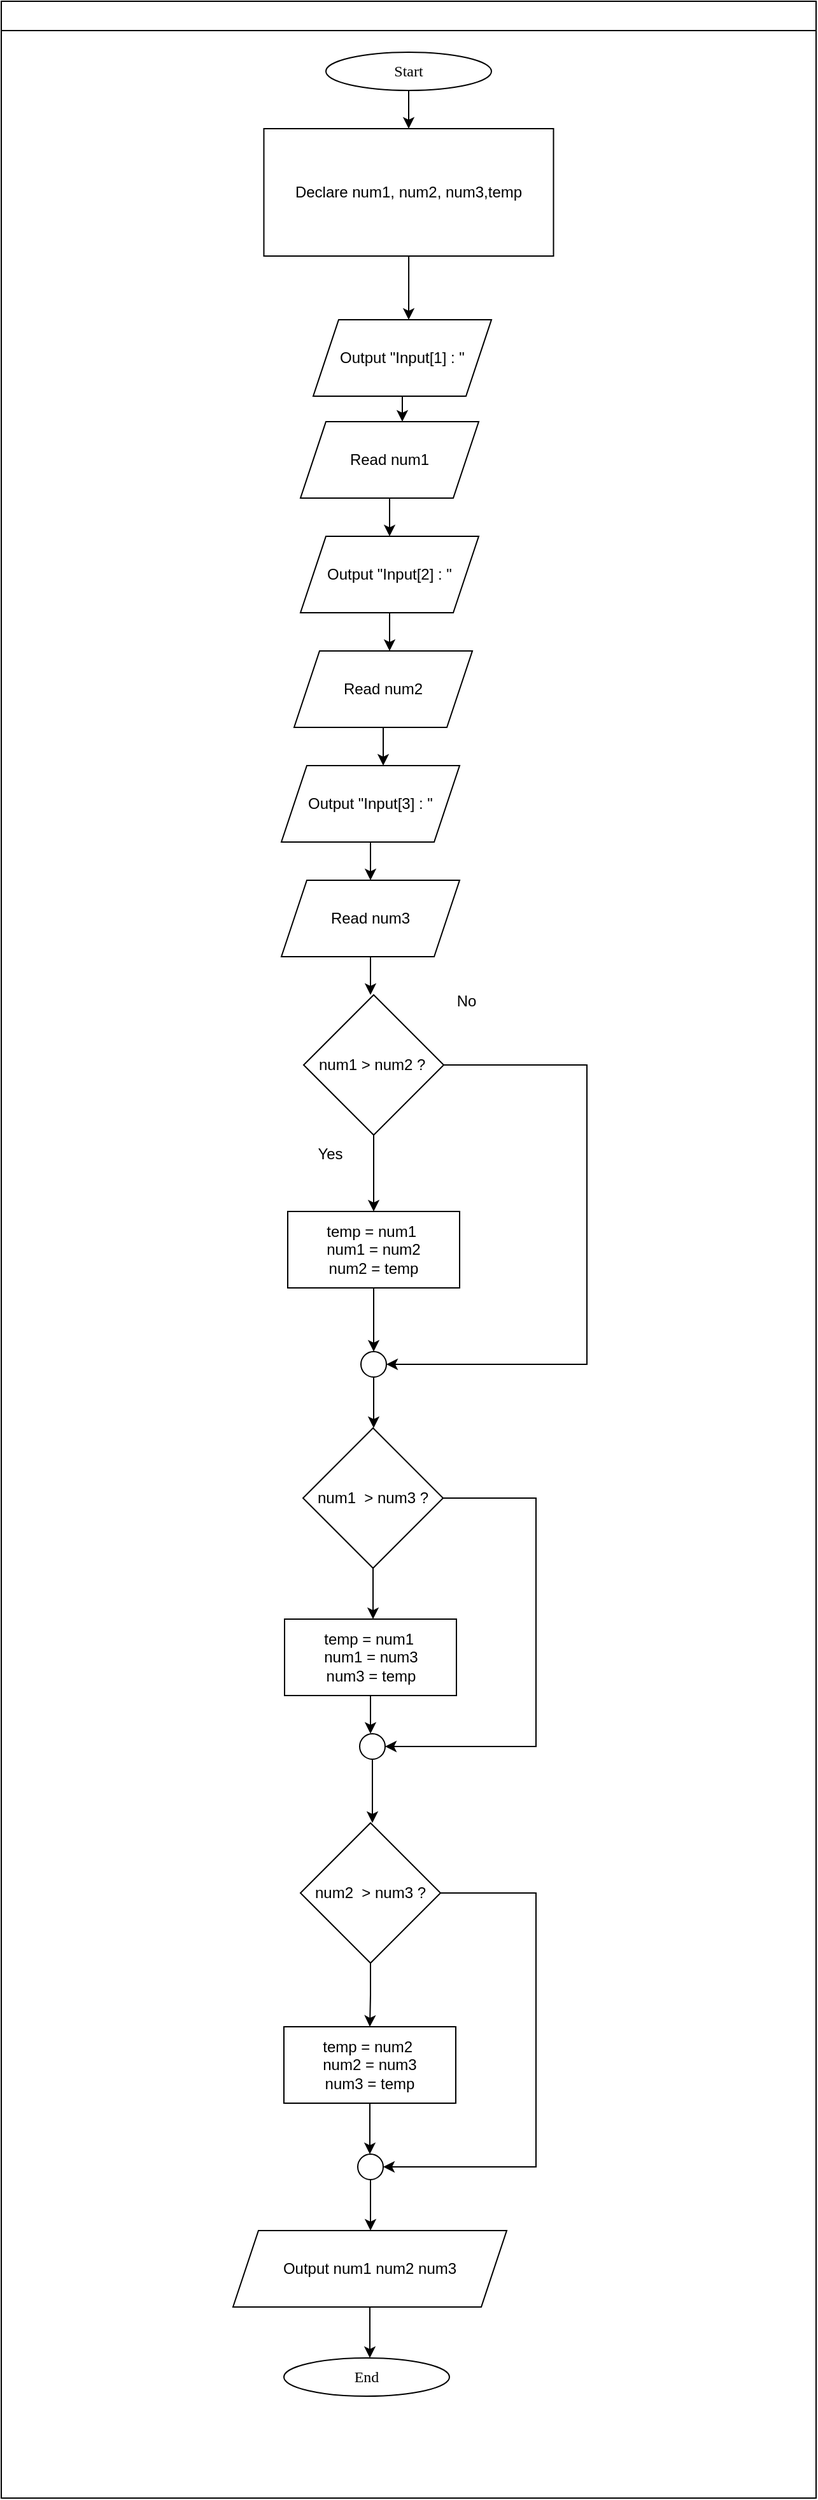 <mxfile version="24.9.0">
  <diagram id="C5RBs43oDa-KdzZeNtuy" name="Page-1">
    <mxGraphModel dx="1853" dy="561" grid="1" gridSize="10" guides="1" tooltips="1" connect="1" arrows="1" fold="1" page="1" pageScale="1" pageWidth="827" pageHeight="1169" math="0" shadow="0">
      <root>
        <mxCell id="WIyWlLk6GJQsqaUBKTNV-0" />
        <mxCell id="WIyWlLk6GJQsqaUBKTNV-1" parent="WIyWlLk6GJQsqaUBKTNV-0" />
        <mxCell id="mvioNwK95yMqdUQ73LqQ-36" value="" style="swimlane;fontFamily=Sarabun;fontSource=https%3A%2F%2Ffonts.googleapis.com%2Fcss%3Ffamily%3DSarabun;align=left;" parent="WIyWlLk6GJQsqaUBKTNV-1" vertex="1">
          <mxGeometry x="-810" y="70" width="640" height="1960" as="geometry" />
        </mxCell>
        <mxCell id="Z396VhOPNJgzjUTIA-1V-6" style="edgeStyle=orthogonalEdgeStyle;rounded=0;orthogonalLoop=1;jettySize=auto;html=1;" parent="mvioNwK95yMqdUQ73LqQ-36" source="mvioNwK95yMqdUQ73LqQ-35" edge="1">
          <mxGeometry relative="1" as="geometry">
            <mxPoint x="320" y="100" as="targetPoint" />
          </mxGeometry>
        </mxCell>
        <mxCell id="mvioNwK95yMqdUQ73LqQ-35" value="&lt;font data-font-src=&quot;https://fonts.googleapis.com/css?family=Sarabun&quot; face=&quot;Sarabun&quot;&gt;Start&lt;/font&gt;" style="ellipse;whiteSpace=wrap;html=1;" parent="mvioNwK95yMqdUQ73LqQ-36" vertex="1">
          <mxGeometry x="255" y="40" width="130" height="30" as="geometry" />
        </mxCell>
        <mxCell id="mvioNwK95yMqdUQ73LqQ-69" value="&lt;font face=&quot;Sarabun&quot;&gt;End&lt;/font&gt;" style="ellipse;whiteSpace=wrap;html=1;" parent="mvioNwK95yMqdUQ73LqQ-36" vertex="1">
          <mxGeometry x="222" y="1850" width="130" height="30" as="geometry" />
        </mxCell>
        <mxCell id="KWd6vzJIBVsZ286_KXpW-8" style="edgeStyle=orthogonalEdgeStyle;rounded=0;orthogonalLoop=1;jettySize=auto;html=1;" edge="1" parent="mvioNwK95yMqdUQ73LqQ-36" source="KWd6vzJIBVsZ286_KXpW-0">
          <mxGeometry relative="1" as="geometry">
            <mxPoint x="320" y="250" as="targetPoint" />
          </mxGeometry>
        </mxCell>
        <mxCell id="KWd6vzJIBVsZ286_KXpW-0" value="Declare num1, num2, num3,temp" style="rounded=0;whiteSpace=wrap;html=1;" vertex="1" parent="mvioNwK95yMqdUQ73LqQ-36">
          <mxGeometry x="206.25" y="100" width="227.5" height="100" as="geometry" />
        </mxCell>
        <mxCell id="KWd6vzJIBVsZ286_KXpW-9" style="edgeStyle=orthogonalEdgeStyle;rounded=0;orthogonalLoop=1;jettySize=auto;html=1;" edge="1" parent="mvioNwK95yMqdUQ73LqQ-36" source="KWd6vzJIBVsZ286_KXpW-1">
          <mxGeometry relative="1" as="geometry">
            <mxPoint x="315" y="330" as="targetPoint" />
          </mxGeometry>
        </mxCell>
        <mxCell id="KWd6vzJIBVsZ286_KXpW-1" value="Output &quot;Input[1] : &quot;" style="shape=parallelogram;perimeter=parallelogramPerimeter;whiteSpace=wrap;html=1;fixedSize=1;" vertex="1" parent="mvioNwK95yMqdUQ73LqQ-36">
          <mxGeometry x="245" y="250" width="140" height="60" as="geometry" />
        </mxCell>
        <mxCell id="KWd6vzJIBVsZ286_KXpW-11" style="edgeStyle=orthogonalEdgeStyle;rounded=0;orthogonalLoop=1;jettySize=auto;html=1;" edge="1" parent="mvioNwK95yMqdUQ73LqQ-36" source="KWd6vzJIBVsZ286_KXpW-2">
          <mxGeometry relative="1" as="geometry">
            <mxPoint x="305" y="510" as="targetPoint" />
          </mxGeometry>
        </mxCell>
        <mxCell id="KWd6vzJIBVsZ286_KXpW-2" value="Output &quot;Input[2] : &quot;" style="shape=parallelogram;perimeter=parallelogramPerimeter;whiteSpace=wrap;html=1;fixedSize=1;" vertex="1" parent="mvioNwK95yMqdUQ73LqQ-36">
          <mxGeometry x="235" y="420" width="140" height="60" as="geometry" />
        </mxCell>
        <mxCell id="KWd6vzJIBVsZ286_KXpW-14" style="edgeStyle=orthogonalEdgeStyle;rounded=0;orthogonalLoop=1;jettySize=auto;html=1;entryX=0.5;entryY=0;entryDx=0;entryDy=0;" edge="1" parent="mvioNwK95yMqdUQ73LqQ-36" source="KWd6vzJIBVsZ286_KXpW-3" target="KWd6vzJIBVsZ286_KXpW-7">
          <mxGeometry relative="1" as="geometry" />
        </mxCell>
        <mxCell id="KWd6vzJIBVsZ286_KXpW-3" value="Output &quot;Input[3] : &quot;" style="shape=parallelogram;perimeter=parallelogramPerimeter;whiteSpace=wrap;html=1;fixedSize=1;" vertex="1" parent="mvioNwK95yMqdUQ73LqQ-36">
          <mxGeometry x="220" y="600" width="140" height="60" as="geometry" />
        </mxCell>
        <mxCell id="KWd6vzJIBVsZ286_KXpW-10" style="edgeStyle=orthogonalEdgeStyle;rounded=0;orthogonalLoop=1;jettySize=auto;html=1;" edge="1" parent="mvioNwK95yMqdUQ73LqQ-36" source="KWd6vzJIBVsZ286_KXpW-5">
          <mxGeometry relative="1" as="geometry">
            <mxPoint x="305" y="420" as="targetPoint" />
          </mxGeometry>
        </mxCell>
        <mxCell id="KWd6vzJIBVsZ286_KXpW-5" value="Read num1" style="shape=parallelogram;perimeter=parallelogramPerimeter;whiteSpace=wrap;html=1;fixedSize=1;" vertex="1" parent="mvioNwK95yMqdUQ73LqQ-36">
          <mxGeometry x="235" y="330" width="140" height="60" as="geometry" />
        </mxCell>
        <mxCell id="KWd6vzJIBVsZ286_KXpW-12" style="edgeStyle=orthogonalEdgeStyle;rounded=0;orthogonalLoop=1;jettySize=auto;html=1;" edge="1" parent="mvioNwK95yMqdUQ73LqQ-36" source="KWd6vzJIBVsZ286_KXpW-6">
          <mxGeometry relative="1" as="geometry">
            <mxPoint x="300" y="600" as="targetPoint" />
          </mxGeometry>
        </mxCell>
        <mxCell id="KWd6vzJIBVsZ286_KXpW-6" value="Read num2" style="shape=parallelogram;perimeter=parallelogramPerimeter;whiteSpace=wrap;html=1;fixedSize=1;" vertex="1" parent="mvioNwK95yMqdUQ73LqQ-36">
          <mxGeometry x="230" y="510" width="140" height="60" as="geometry" />
        </mxCell>
        <mxCell id="KWd6vzJIBVsZ286_KXpW-19" style="edgeStyle=orthogonalEdgeStyle;rounded=0;orthogonalLoop=1;jettySize=auto;html=1;" edge="1" parent="mvioNwK95yMqdUQ73LqQ-36" source="KWd6vzJIBVsZ286_KXpW-7">
          <mxGeometry relative="1" as="geometry">
            <mxPoint x="290" y="780" as="targetPoint" />
          </mxGeometry>
        </mxCell>
        <mxCell id="KWd6vzJIBVsZ286_KXpW-7" value="Read num3" style="shape=parallelogram;perimeter=parallelogramPerimeter;whiteSpace=wrap;html=1;fixedSize=1;" vertex="1" parent="mvioNwK95yMqdUQ73LqQ-36">
          <mxGeometry x="220" y="690" width="140" height="60" as="geometry" />
        </mxCell>
        <mxCell id="KWd6vzJIBVsZ286_KXpW-16" style="edgeStyle=orthogonalEdgeStyle;rounded=0;orthogonalLoop=1;jettySize=auto;html=1;" edge="1" parent="mvioNwK95yMqdUQ73LqQ-36" source="KWd6vzJIBVsZ286_KXpW-15">
          <mxGeometry relative="1" as="geometry">
            <mxPoint x="292.5" y="950" as="targetPoint" />
          </mxGeometry>
        </mxCell>
        <mxCell id="KWd6vzJIBVsZ286_KXpW-27" style="edgeStyle=orthogonalEdgeStyle;rounded=0;orthogonalLoop=1;jettySize=auto;html=1;entryX=1;entryY=0.5;entryDx=0;entryDy=0;" edge="1" parent="mvioNwK95yMqdUQ73LqQ-36" source="KWd6vzJIBVsZ286_KXpW-15" target="KWd6vzJIBVsZ286_KXpW-26">
          <mxGeometry relative="1" as="geometry">
            <Array as="points">
              <mxPoint x="460" y="835" />
              <mxPoint x="460" y="1070" />
            </Array>
          </mxGeometry>
        </mxCell>
        <mxCell id="KWd6vzJIBVsZ286_KXpW-15" value="num1 &amp;gt; num2 ?&amp;nbsp;" style="rhombus;whiteSpace=wrap;html=1;" vertex="1" parent="mvioNwK95yMqdUQ73LqQ-36">
          <mxGeometry x="237.5" y="780" width="110" height="110" as="geometry" />
        </mxCell>
        <mxCell id="KWd6vzJIBVsZ286_KXpW-18" style="edgeStyle=orthogonalEdgeStyle;rounded=0;orthogonalLoop=1;jettySize=auto;html=1;" edge="1" parent="mvioNwK95yMqdUQ73LqQ-36" source="KWd6vzJIBVsZ286_KXpW-17">
          <mxGeometry relative="1" as="geometry">
            <mxPoint x="292.5" y="1060" as="targetPoint" />
          </mxGeometry>
        </mxCell>
        <mxCell id="KWd6vzJIBVsZ286_KXpW-17" value="temp = num1&amp;nbsp;&lt;div&gt;&amp;nbsp;num1 = num2&amp;nbsp;&lt;/div&gt;&lt;div&gt;num2 = temp&lt;/div&gt;" style="rounded=0;whiteSpace=wrap;html=1;" vertex="1" parent="mvioNwK95yMqdUQ73LqQ-36">
          <mxGeometry x="225" y="950" width="135" height="60" as="geometry" />
        </mxCell>
        <mxCell id="KWd6vzJIBVsZ286_KXpW-31" style="edgeStyle=orthogonalEdgeStyle;rounded=0;orthogonalLoop=1;jettySize=auto;html=1;" edge="1" parent="mvioNwK95yMqdUQ73LqQ-36" source="KWd6vzJIBVsZ286_KXpW-21">
          <mxGeometry relative="1" as="geometry">
            <mxPoint x="292" y="1270" as="targetPoint" />
          </mxGeometry>
        </mxCell>
        <mxCell id="KWd6vzJIBVsZ286_KXpW-44" style="edgeStyle=orthogonalEdgeStyle;rounded=0;orthogonalLoop=1;jettySize=auto;html=1;entryX=1;entryY=0.5;entryDx=0;entryDy=0;" edge="1" parent="mvioNwK95yMqdUQ73LqQ-36" source="KWd6vzJIBVsZ286_KXpW-21" target="KWd6vzJIBVsZ286_KXpW-38">
          <mxGeometry relative="1" as="geometry">
            <Array as="points">
              <mxPoint x="420" y="1175" />
              <mxPoint x="420" y="1370" />
            </Array>
          </mxGeometry>
        </mxCell>
        <mxCell id="KWd6vzJIBVsZ286_KXpW-21" value="num1&amp;nbsp; &amp;gt; num3 ?" style="rhombus;whiteSpace=wrap;html=1;" vertex="1" parent="mvioNwK95yMqdUQ73LqQ-36">
          <mxGeometry x="237" y="1120" width="110" height="110" as="geometry" />
        </mxCell>
        <mxCell id="KWd6vzJIBVsZ286_KXpW-40" style="edgeStyle=orthogonalEdgeStyle;rounded=0;orthogonalLoop=1;jettySize=auto;html=1;" edge="1" parent="mvioNwK95yMqdUQ73LqQ-36" source="KWd6vzJIBVsZ286_KXpW-23">
          <mxGeometry relative="1" as="geometry">
            <mxPoint x="290" y="1360" as="targetPoint" />
          </mxGeometry>
        </mxCell>
        <mxCell id="KWd6vzJIBVsZ286_KXpW-23" value="temp = num1&amp;nbsp;&lt;div&gt;&amp;nbsp;num1 = num3&amp;nbsp;&lt;/div&gt;&lt;div&gt;num3 = temp&lt;/div&gt;" style="rounded=0;whiteSpace=wrap;html=1;" vertex="1" parent="mvioNwK95yMqdUQ73LqQ-36">
          <mxGeometry x="222.5" y="1270" width="135" height="60" as="geometry" />
        </mxCell>
        <mxCell id="KWd6vzJIBVsZ286_KXpW-24" value="Yes" style="text;html=1;align=center;verticalAlign=middle;resizable=0;points=[];autosize=1;strokeColor=none;fillColor=none;" vertex="1" parent="mvioNwK95yMqdUQ73LqQ-36">
          <mxGeometry x="237.5" y="890" width="40" height="30" as="geometry" />
        </mxCell>
        <mxCell id="KWd6vzJIBVsZ286_KXpW-25" value="No" style="text;html=1;align=center;verticalAlign=middle;resizable=0;points=[];autosize=1;strokeColor=none;fillColor=none;" vertex="1" parent="mvioNwK95yMqdUQ73LqQ-36">
          <mxGeometry x="345" y="770" width="40" height="30" as="geometry" />
        </mxCell>
        <mxCell id="KWd6vzJIBVsZ286_KXpW-30" style="edgeStyle=orthogonalEdgeStyle;rounded=0;orthogonalLoop=1;jettySize=auto;html=1;" edge="1" parent="mvioNwK95yMqdUQ73LqQ-36" source="KWd6vzJIBVsZ286_KXpW-26">
          <mxGeometry relative="1" as="geometry">
            <mxPoint x="292.5" y="1120" as="targetPoint" />
          </mxGeometry>
        </mxCell>
        <mxCell id="KWd6vzJIBVsZ286_KXpW-26" value="" style="ellipse;whiteSpace=wrap;html=1;aspect=fixed;" vertex="1" parent="mvioNwK95yMqdUQ73LqQ-36">
          <mxGeometry x="282.5" y="1060" width="20" height="20" as="geometry" />
        </mxCell>
        <mxCell id="KWd6vzJIBVsZ286_KXpW-47" style="edgeStyle=orthogonalEdgeStyle;rounded=0;orthogonalLoop=1;jettySize=auto;html=1;entryX=0.5;entryY=0;entryDx=0;entryDy=0;" edge="1" parent="mvioNwK95yMqdUQ73LqQ-36" source="KWd6vzJIBVsZ286_KXpW-33" target="KWd6vzJIBVsZ286_KXpW-35">
          <mxGeometry relative="1" as="geometry" />
        </mxCell>
        <mxCell id="KWd6vzJIBVsZ286_KXpW-50" style="edgeStyle=orthogonalEdgeStyle;rounded=0;orthogonalLoop=1;jettySize=auto;html=1;entryX=1;entryY=0.5;entryDx=0;entryDy=0;" edge="1" parent="mvioNwK95yMqdUQ73LqQ-36" source="KWd6vzJIBVsZ286_KXpW-33" target="KWd6vzJIBVsZ286_KXpW-45">
          <mxGeometry relative="1" as="geometry">
            <Array as="points">
              <mxPoint x="420" y="1485" />
              <mxPoint x="420" y="1700" />
            </Array>
          </mxGeometry>
        </mxCell>
        <mxCell id="KWd6vzJIBVsZ286_KXpW-33" value="num2&amp;nbsp; &amp;gt; num3 ?" style="rhombus;whiteSpace=wrap;html=1;" vertex="1" parent="mvioNwK95yMqdUQ73LqQ-36">
          <mxGeometry x="235" y="1430" width="110" height="110" as="geometry" />
        </mxCell>
        <mxCell id="KWd6vzJIBVsZ286_KXpW-49" style="edgeStyle=orthogonalEdgeStyle;rounded=0;orthogonalLoop=1;jettySize=auto;html=1;" edge="1" parent="mvioNwK95yMqdUQ73LqQ-36" source="KWd6vzJIBVsZ286_KXpW-35">
          <mxGeometry relative="1" as="geometry">
            <mxPoint x="289.5" y="1690.0" as="targetPoint" />
          </mxGeometry>
        </mxCell>
        <mxCell id="KWd6vzJIBVsZ286_KXpW-35" value="temp = num2&amp;nbsp;&lt;div&gt;&amp;nbsp;num2 = num3&amp;nbsp;&lt;/div&gt;&lt;div&gt;num3 = temp&lt;/div&gt;" style="rounded=0;whiteSpace=wrap;html=1;" vertex="1" parent="mvioNwK95yMqdUQ73LqQ-36">
          <mxGeometry x="222" y="1590" width="135" height="60" as="geometry" />
        </mxCell>
        <mxCell id="KWd6vzJIBVsZ286_KXpW-37" style="edgeStyle=orthogonalEdgeStyle;rounded=0;orthogonalLoop=1;jettySize=auto;html=1;" edge="1" parent="mvioNwK95yMqdUQ73LqQ-36" source="KWd6vzJIBVsZ286_KXpW-36">
          <mxGeometry relative="1" as="geometry">
            <mxPoint x="289.5" y="1850" as="targetPoint" />
          </mxGeometry>
        </mxCell>
        <mxCell id="KWd6vzJIBVsZ286_KXpW-36" value="Output num1 num2 num3" style="shape=parallelogram;perimeter=parallelogramPerimeter;whiteSpace=wrap;html=1;fixedSize=1;" vertex="1" parent="mvioNwK95yMqdUQ73LqQ-36">
          <mxGeometry x="182" y="1750" width="215" height="60" as="geometry" />
        </mxCell>
        <mxCell id="KWd6vzJIBVsZ286_KXpW-39" style="edgeStyle=orthogonalEdgeStyle;rounded=0;orthogonalLoop=1;jettySize=auto;html=1;" edge="1" parent="mvioNwK95yMqdUQ73LqQ-36" source="KWd6vzJIBVsZ286_KXpW-38">
          <mxGeometry relative="1" as="geometry">
            <mxPoint x="291.5" y="1430" as="targetPoint" />
          </mxGeometry>
        </mxCell>
        <mxCell id="KWd6vzJIBVsZ286_KXpW-38" value="" style="ellipse;whiteSpace=wrap;html=1;aspect=fixed;" vertex="1" parent="mvioNwK95yMqdUQ73LqQ-36">
          <mxGeometry x="281.5" y="1360" width="20" height="20" as="geometry" />
        </mxCell>
        <mxCell id="KWd6vzJIBVsZ286_KXpW-51" style="edgeStyle=orthogonalEdgeStyle;rounded=0;orthogonalLoop=1;jettySize=auto;html=1;" edge="1" parent="mvioNwK95yMqdUQ73LqQ-36" source="KWd6vzJIBVsZ286_KXpW-45">
          <mxGeometry relative="1" as="geometry">
            <mxPoint x="290" y="1750" as="targetPoint" />
          </mxGeometry>
        </mxCell>
        <mxCell id="KWd6vzJIBVsZ286_KXpW-45" value="" style="ellipse;whiteSpace=wrap;html=1;aspect=fixed;" vertex="1" parent="mvioNwK95yMqdUQ73LqQ-36">
          <mxGeometry x="280" y="1690" width="20" height="20" as="geometry" />
        </mxCell>
      </root>
    </mxGraphModel>
  </diagram>
</mxfile>

